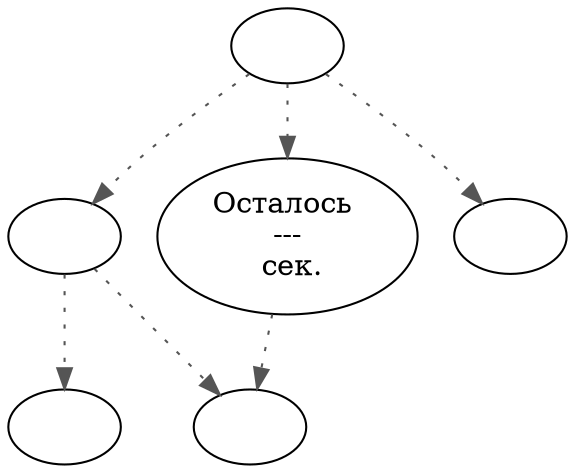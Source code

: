 digraph mbent {
  "start" [style=filled       fillcolor="#FFFFFF"       color="#000000"]
  "start" -> "map_enter_p_proc" [style=dotted color="#555555"]
  "start" -> "map_update_p_proc" [style=dotted color="#555555"]
  "start" -> "map_exit_p_proc" [style=dotted color="#555555"]
  "start" [label=""]
  "map_enter_p_proc" [style=filled       fillcolor="#FFFFFF"       color="#000000"]
  "map_enter_p_proc" -> "add_party" [style=dotted color="#555555"]
  "map_enter_p_proc" -> "Lighting" [style=dotted color="#555555"]
  "map_enter_p_proc" [label=""]
  "map_update_p_proc" [style=filled       fillcolor="#FFFFFF"       color="#000000"]
  "map_update_p_proc" -> "Lighting" [style=dotted color="#555555"]
  "map_update_p_proc" [label="Осталось \n---\n сек."]
  "map_exit_p_proc" [style=filled       fillcolor="#FFFFFF"       color="#000000"]
  "map_exit_p_proc" [label=""]
  "Lighting" [style=filled       fillcolor="#FFFFFF"       color="#000000"]
  "Lighting" [label=""]
  "add_party" [style=filled       fillcolor="#FFFFFF"       color="#000000"]
  "add_party" [label=""]
}